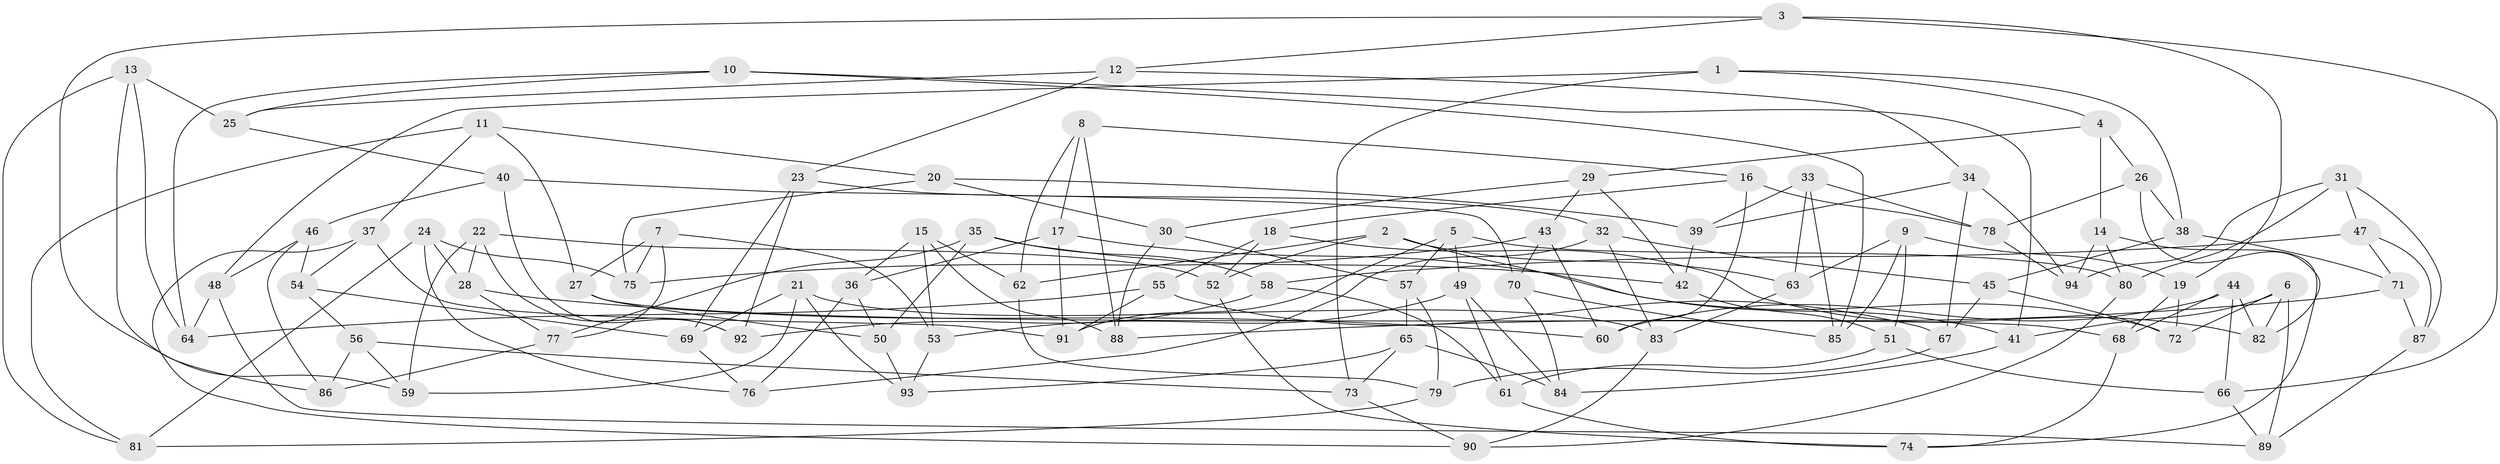 // coarse degree distribution, {4: 0.2909090909090909, 6: 0.7090909090909091}
// Generated by graph-tools (version 1.1) at 2025/42/03/06/25 10:42:17]
// undirected, 94 vertices, 188 edges
graph export_dot {
graph [start="1"]
  node [color=gray90,style=filled];
  1;
  2;
  3;
  4;
  5;
  6;
  7;
  8;
  9;
  10;
  11;
  12;
  13;
  14;
  15;
  16;
  17;
  18;
  19;
  20;
  21;
  22;
  23;
  24;
  25;
  26;
  27;
  28;
  29;
  30;
  31;
  32;
  33;
  34;
  35;
  36;
  37;
  38;
  39;
  40;
  41;
  42;
  43;
  44;
  45;
  46;
  47;
  48;
  49;
  50;
  51;
  52;
  53;
  54;
  55;
  56;
  57;
  58;
  59;
  60;
  61;
  62;
  63;
  64;
  65;
  66;
  67;
  68;
  69;
  70;
  71;
  72;
  73;
  74;
  75;
  76;
  77;
  78;
  79;
  80;
  81;
  82;
  83;
  84;
  85;
  86;
  87;
  88;
  89;
  90;
  91;
  92;
  93;
  94;
  1 -- 48;
  1 -- 38;
  1 -- 73;
  1 -- 4;
  2 -- 41;
  2 -- 52;
  2 -- 63;
  2 -- 62;
  3 -- 59;
  3 -- 66;
  3 -- 12;
  3 -- 19;
  4 -- 26;
  4 -- 29;
  4 -- 14;
  5 -- 91;
  5 -- 80;
  5 -- 49;
  5 -- 57;
  6 -- 89;
  6 -- 82;
  6 -- 72;
  6 -- 41;
  7 -- 27;
  7 -- 75;
  7 -- 53;
  7 -- 77;
  8 -- 88;
  8 -- 62;
  8 -- 16;
  8 -- 17;
  9 -- 63;
  9 -- 19;
  9 -- 85;
  9 -- 51;
  10 -- 25;
  10 -- 41;
  10 -- 85;
  10 -- 64;
  11 -- 37;
  11 -- 81;
  11 -- 20;
  11 -- 27;
  12 -- 25;
  12 -- 34;
  12 -- 23;
  13 -- 25;
  13 -- 64;
  13 -- 86;
  13 -- 81;
  14 -- 80;
  14 -- 94;
  14 -- 74;
  15 -- 53;
  15 -- 62;
  15 -- 36;
  15 -- 88;
  16 -- 78;
  16 -- 60;
  16 -- 18;
  17 -- 36;
  17 -- 91;
  17 -- 72;
  18 -- 55;
  18 -- 82;
  18 -- 52;
  19 -- 72;
  19 -- 68;
  20 -- 30;
  20 -- 75;
  20 -- 39;
  21 -- 83;
  21 -- 59;
  21 -- 93;
  21 -- 69;
  22 -- 59;
  22 -- 28;
  22 -- 92;
  22 -- 52;
  23 -- 92;
  23 -- 32;
  23 -- 69;
  24 -- 81;
  24 -- 76;
  24 -- 28;
  24 -- 75;
  25 -- 40;
  26 -- 82;
  26 -- 78;
  26 -- 38;
  27 -- 68;
  27 -- 50;
  28 -- 77;
  28 -- 60;
  29 -- 43;
  29 -- 42;
  29 -- 30;
  30 -- 57;
  30 -- 88;
  31 -- 94;
  31 -- 87;
  31 -- 47;
  31 -- 80;
  32 -- 76;
  32 -- 83;
  32 -- 45;
  33 -- 85;
  33 -- 63;
  33 -- 39;
  33 -- 78;
  34 -- 94;
  34 -- 39;
  34 -- 67;
  35 -- 77;
  35 -- 50;
  35 -- 58;
  35 -- 42;
  36 -- 76;
  36 -- 50;
  37 -- 91;
  37 -- 54;
  37 -- 90;
  38 -- 71;
  38 -- 45;
  39 -- 42;
  40 -- 46;
  40 -- 70;
  40 -- 92;
  41 -- 84;
  42 -- 51;
  43 -- 70;
  43 -- 75;
  43 -- 60;
  44 -- 82;
  44 -- 68;
  44 -- 66;
  44 -- 60;
  45 -- 72;
  45 -- 67;
  46 -- 86;
  46 -- 48;
  46 -- 54;
  47 -- 58;
  47 -- 71;
  47 -- 87;
  48 -- 64;
  48 -- 89;
  49 -- 61;
  49 -- 84;
  49 -- 53;
  50 -- 93;
  51 -- 61;
  51 -- 66;
  52 -- 74;
  53 -- 93;
  54 -- 56;
  54 -- 69;
  55 -- 67;
  55 -- 91;
  55 -- 64;
  56 -- 73;
  56 -- 86;
  56 -- 59;
  57 -- 65;
  57 -- 79;
  58 -- 61;
  58 -- 92;
  61 -- 74;
  62 -- 79;
  63 -- 83;
  65 -- 93;
  65 -- 84;
  65 -- 73;
  66 -- 89;
  67 -- 79;
  68 -- 74;
  69 -- 76;
  70 -- 85;
  70 -- 84;
  71 -- 88;
  71 -- 87;
  73 -- 90;
  77 -- 86;
  78 -- 94;
  79 -- 81;
  80 -- 90;
  83 -- 90;
  87 -- 89;
}

